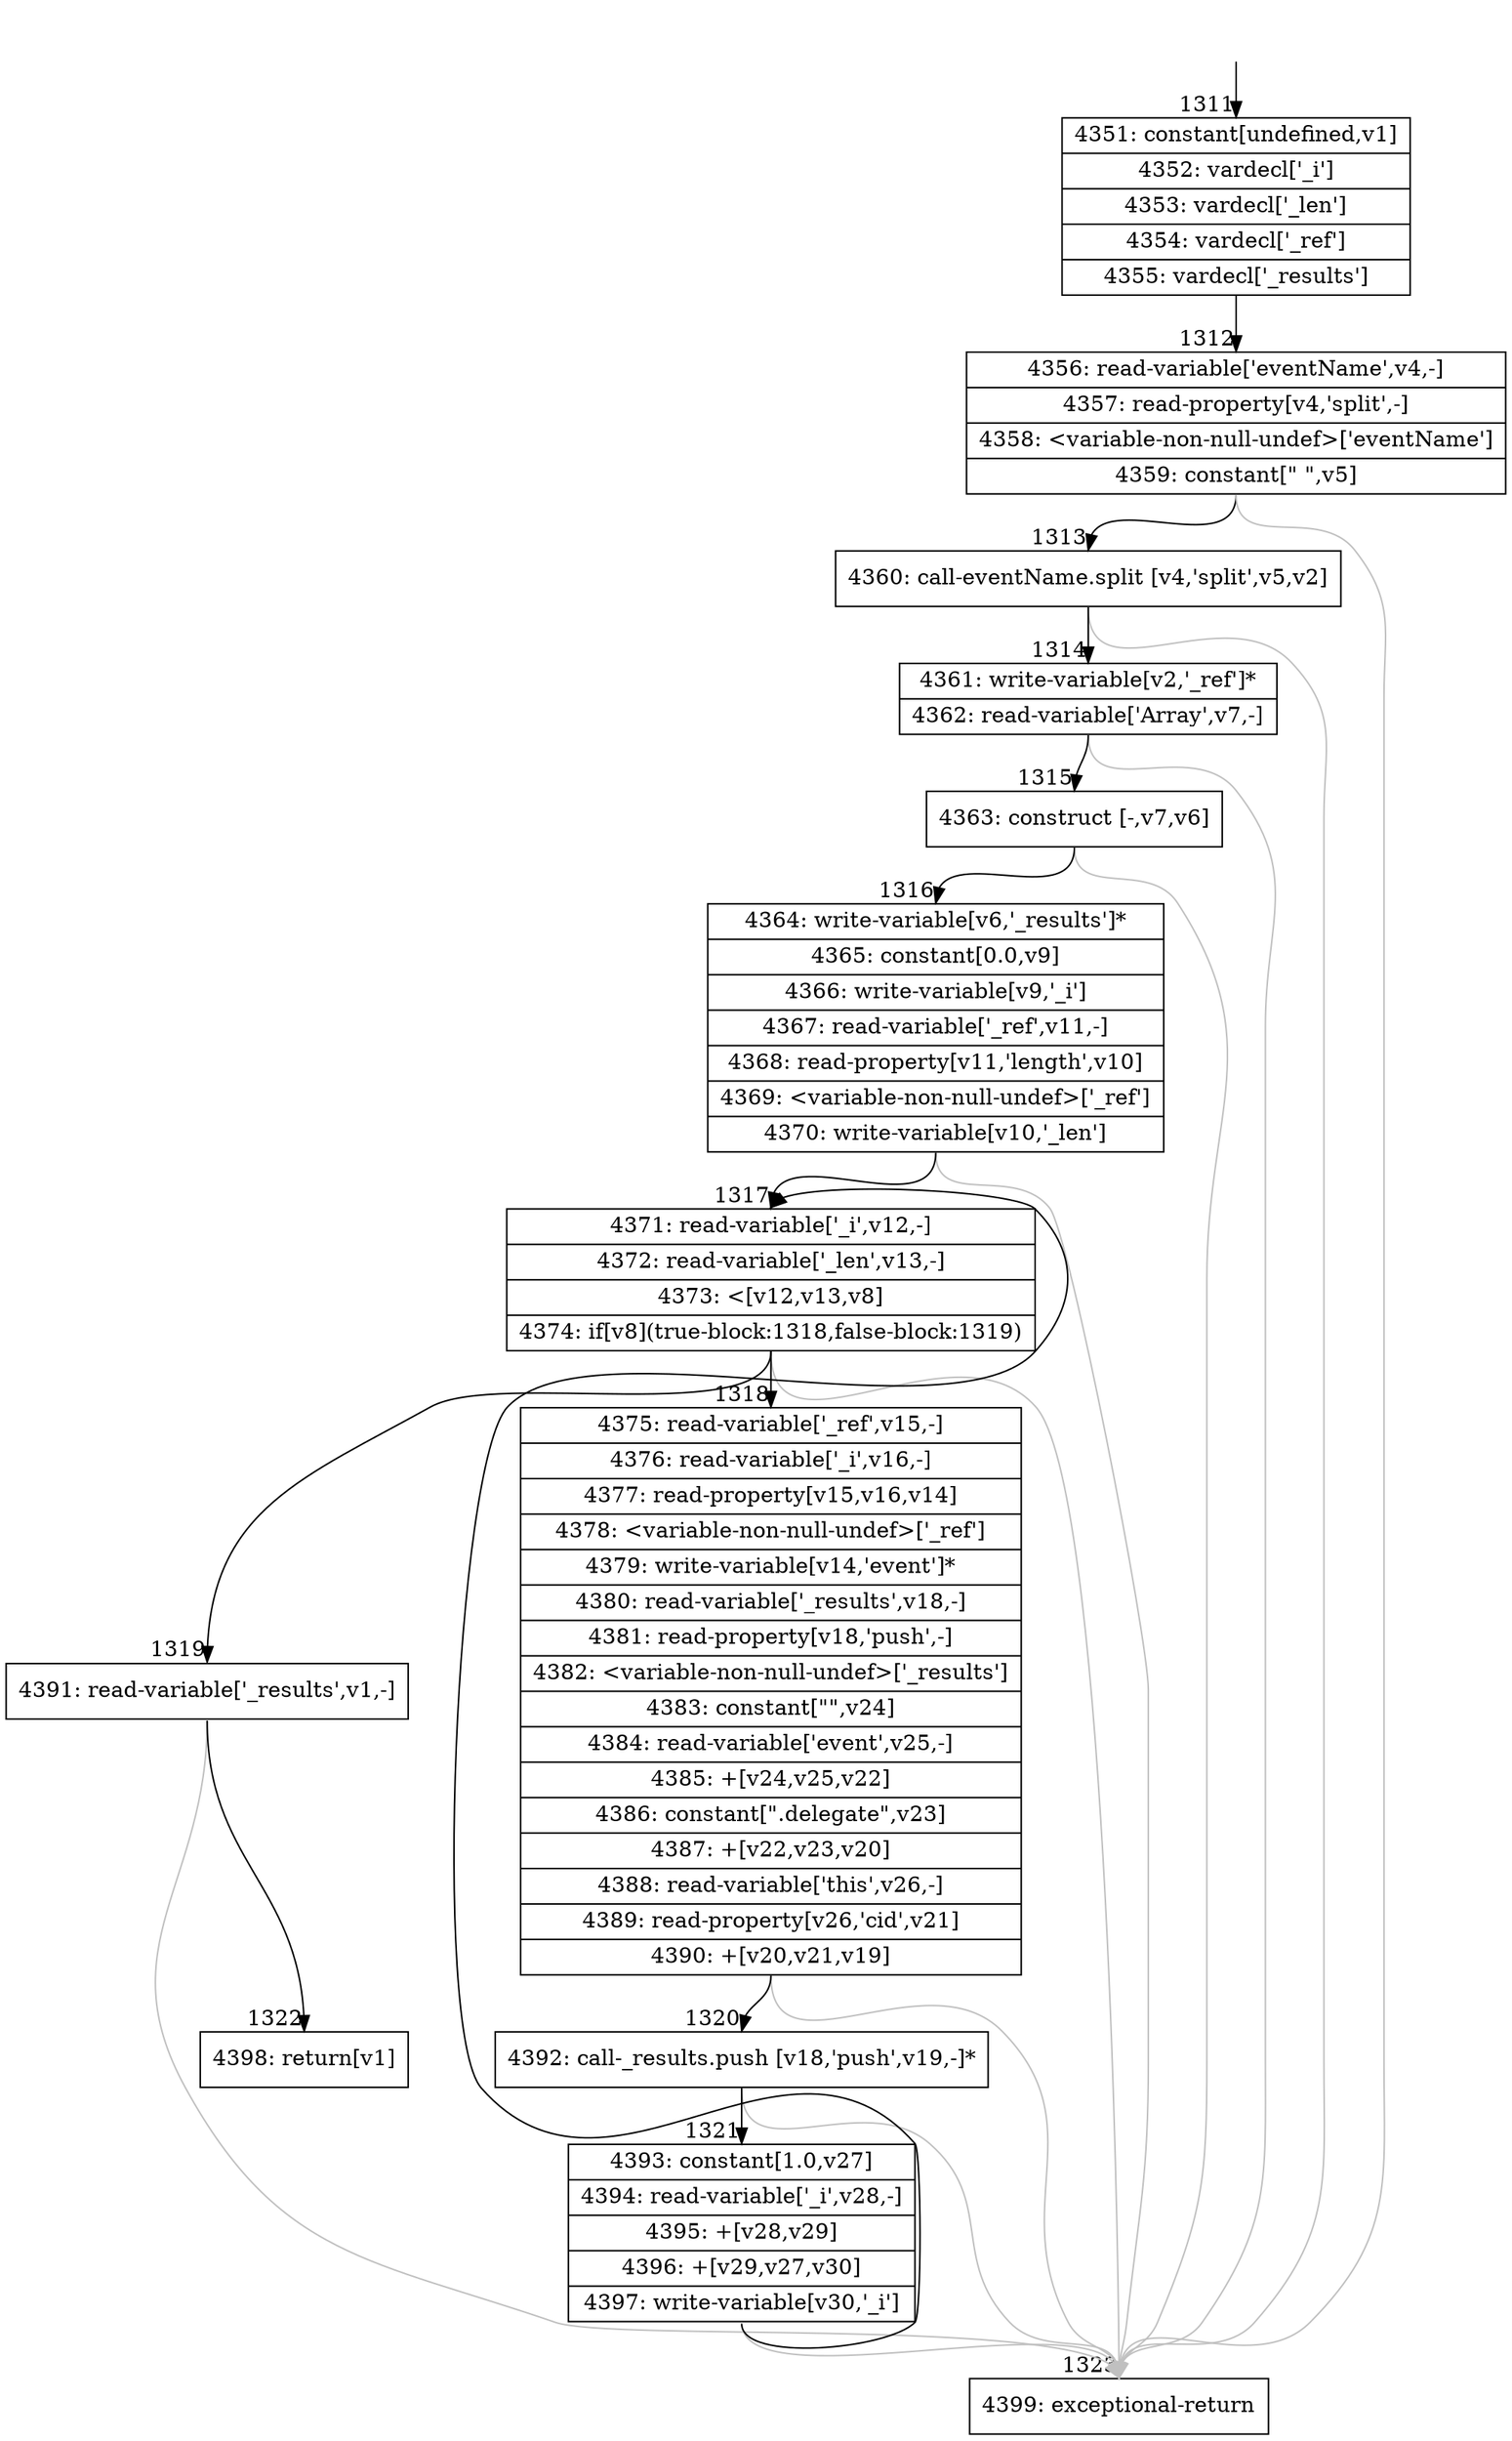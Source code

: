 digraph {
rankdir="TD"
BB_entry117[shape=none,label=""];
BB_entry117 -> BB1311 [tailport=s, headport=n, headlabel="    1311"]
BB1311 [shape=record label="{4351: constant[undefined,v1]|4352: vardecl['_i']|4353: vardecl['_len']|4354: vardecl['_ref']|4355: vardecl['_results']}" ] 
BB1311 -> BB1312 [tailport=s, headport=n, headlabel="      1312"]
BB1312 [shape=record label="{4356: read-variable['eventName',v4,-]|4357: read-property[v4,'split',-]|4358: \<variable-non-null-undef\>['eventName']|4359: constant[\" \",v5]}" ] 
BB1312 -> BB1313 [tailport=s, headport=n, headlabel="      1313"]
BB1312 -> BB1323 [tailport=s, headport=n, color=gray, headlabel="      1323"]
BB1313 [shape=record label="{4360: call-eventName.split [v4,'split',v5,v2]}" ] 
BB1313 -> BB1314 [tailport=s, headport=n, headlabel="      1314"]
BB1313 -> BB1323 [tailport=s, headport=n, color=gray]
BB1314 [shape=record label="{4361: write-variable[v2,'_ref']*|4362: read-variable['Array',v7,-]}" ] 
BB1314 -> BB1315 [tailport=s, headport=n, headlabel="      1315"]
BB1314 -> BB1323 [tailport=s, headport=n, color=gray]
BB1315 [shape=record label="{4363: construct [-,v7,v6]}" ] 
BB1315 -> BB1316 [tailport=s, headport=n, headlabel="      1316"]
BB1315 -> BB1323 [tailport=s, headport=n, color=gray]
BB1316 [shape=record label="{4364: write-variable[v6,'_results']*|4365: constant[0.0,v9]|4366: write-variable[v9,'_i']|4367: read-variable['_ref',v11,-]|4368: read-property[v11,'length',v10]|4369: \<variable-non-null-undef\>['_ref']|4370: write-variable[v10,'_len']}" ] 
BB1316 -> BB1317 [tailport=s, headport=n, headlabel="      1317"]
BB1316 -> BB1323 [tailport=s, headport=n, color=gray]
BB1317 [shape=record label="{4371: read-variable['_i',v12,-]|4372: read-variable['_len',v13,-]|4373: \<[v12,v13,v8]|4374: if[v8](true-block:1318,false-block:1319)}" ] 
BB1317 -> BB1318 [tailport=s, headport=n, headlabel="      1318"]
BB1317 -> BB1319 [tailport=s, headport=n, headlabel="      1319"]
BB1317 -> BB1323 [tailport=s, headport=n, color=gray]
BB1318 [shape=record label="{4375: read-variable['_ref',v15,-]|4376: read-variable['_i',v16,-]|4377: read-property[v15,v16,v14]|4378: \<variable-non-null-undef\>['_ref']|4379: write-variable[v14,'event']*|4380: read-variable['_results',v18,-]|4381: read-property[v18,'push',-]|4382: \<variable-non-null-undef\>['_results']|4383: constant[\"\",v24]|4384: read-variable['event',v25,-]|4385: +[v24,v25,v22]|4386: constant[\".delegate\",v23]|4387: +[v22,v23,v20]|4388: read-variable['this',v26,-]|4389: read-property[v26,'cid',v21]|4390: +[v20,v21,v19]}" ] 
BB1318 -> BB1320 [tailport=s, headport=n, headlabel="      1320"]
BB1318 -> BB1323 [tailport=s, headport=n, color=gray]
BB1319 [shape=record label="{4391: read-variable['_results',v1,-]}" ] 
BB1319 -> BB1322 [tailport=s, headport=n, headlabel="      1322"]
BB1319 -> BB1323 [tailport=s, headport=n, color=gray]
BB1320 [shape=record label="{4392: call-_results.push [v18,'push',v19,-]*}" ] 
BB1320 -> BB1321 [tailport=s, headport=n, headlabel="      1321"]
BB1320 -> BB1323 [tailport=s, headport=n, color=gray]
BB1321 [shape=record label="{4393: constant[1.0,v27]|4394: read-variable['_i',v28,-]|4395: +[v28,v29]|4396: +[v29,v27,v30]|4397: write-variable[v30,'_i']}" ] 
BB1321 -> BB1317 [tailport=s, headport=n]
BB1321 -> BB1323 [tailport=s, headport=n, color=gray]
BB1322 [shape=record label="{4398: return[v1]}" ] 
BB1323 [shape=record label="{4399: exceptional-return}" ] 
//#$~ 1235
}
